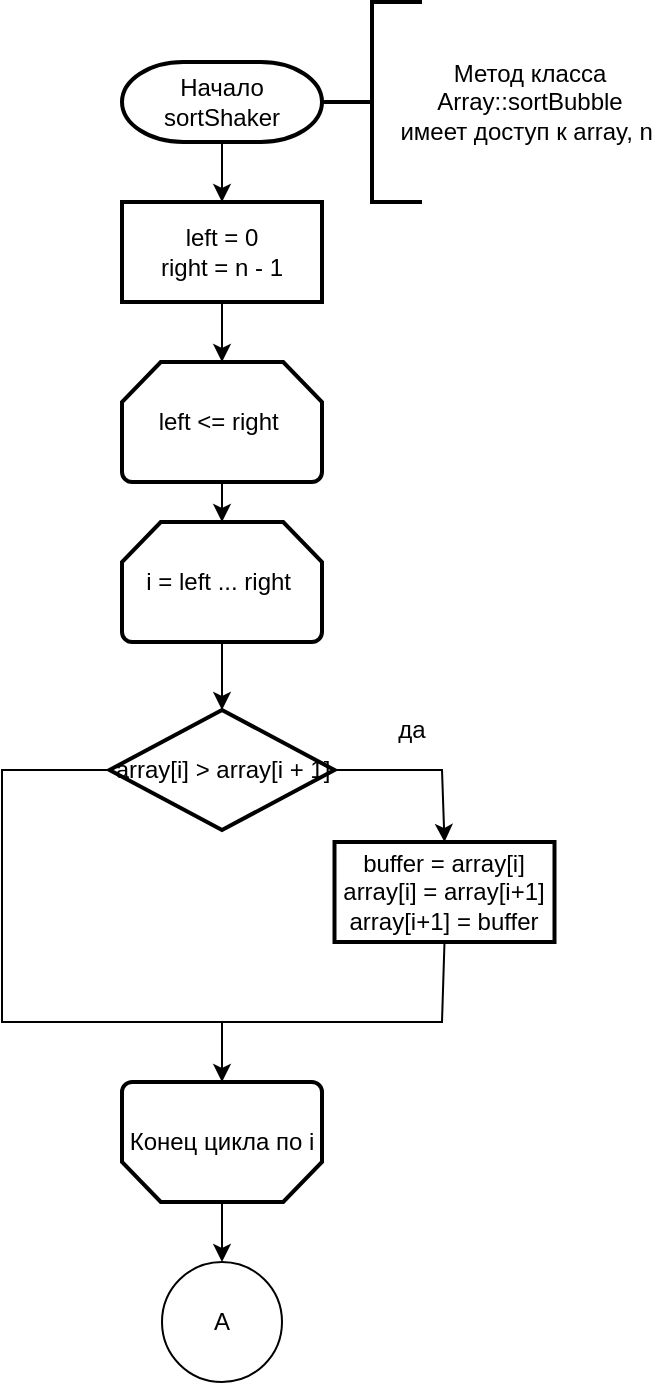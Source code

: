 <mxfile>
    <diagram id="nAmVzRj_0aK_JGSW3zIz" name="Страница 1">
        <mxGraphModel dx="612" dy="631" grid="1" gridSize="10" guides="1" tooltips="1" connect="1" arrows="1" fold="1" page="1" pageScale="1" pageWidth="827" pageHeight="1169" math="0" shadow="0">
            <root>
                <mxCell id="0"/>
                <mxCell id="1" parent="0"/>
                <mxCell id="3" value="Начало sortShaker" style="strokeWidth=2;html=1;shape=mxgraph.flowchart.terminator;whiteSpace=wrap;" parent="1" vertex="1">
                    <mxGeometry x="140" y="130" width="100" height="40" as="geometry"/>
                </mxCell>
                <mxCell id="5" value="i = left ... right&amp;nbsp;" style="strokeWidth=2;html=1;shape=mxgraph.flowchart.loop_limit;whiteSpace=wrap;" parent="1" vertex="1">
                    <mxGeometry x="140" y="360" width="100" height="60" as="geometry"/>
                </mxCell>
                <mxCell id="8" value="Конец цикла по i" style="strokeWidth=2;html=1;shape=mxgraph.flowchart.loop_limit;whiteSpace=wrap;direction=west;fillColor=none;" parent="1" vertex="1">
                    <mxGeometry x="140" y="640" width="100" height="60" as="geometry"/>
                </mxCell>
                <mxCell id="9" value="array[i] &amp;gt; array[i + 1]" style="strokeWidth=2;html=1;shape=mxgraph.flowchart.decision;whiteSpace=wrap;fillColor=none;" parent="1" vertex="1">
                    <mxGeometry x="133.75" y="454" width="112.5" height="60" as="geometry"/>
                </mxCell>
                <mxCell id="10" value="buffer = array[i]&lt;br&gt;array[i] = array[i+1]&lt;br&gt;array[i+1] = buffer&lt;span style=&quot;color: rgba(0 , 0 , 0 , 0) ; font-family: monospace ; font-size: 0px&quot;&gt;%3CmxGraphModel%3E%3Croot%3E%3CmxCell%20id%3D%220%22%2F%3E%3CmxCell%20id%3D%221%22%20parent%3D%220%22%2F%3E%3CmxCell%20id%3D%222%22%20value%3D%22buffer%20%3D%20array%5Bi%5D%26lt%3Bbr%26gt%3Barray%5Bi%5D%20%3D%20array%5Bj%5D%26lt%3Bbr%26gt%3Barray%5Bj%5D%20%3D%20buffer%22%20style%3D%22rounded%3D0%3BwhiteSpace%3Dwrap%3Bhtml%3D1%3BabsoluteArcSize%3D1%3BarcSize%3D14%3BstrokeWidth%3D2%3BfillColor%3Dnone%3B%22%20vertex%3D%221%22%20parent%3D%221%22%3E%3CmxGeometry%20x%3D%22250%22%20y%3D%22340%22%20width%3D%22100%22%20height%3D%2250%22%20as%3D%22geometry%22%2F%3E%3C%2FmxCell%3E%3C%2Froot%3E%3C%2FmxGraphModel%3E&lt;/span&gt;" style="rounded=0;whiteSpace=wrap;html=1;absoluteArcSize=1;arcSize=14;strokeWidth=2;fillColor=none;" parent="1" vertex="1">
                    <mxGeometry x="246.25" y="520" width="110" height="50" as="geometry"/>
                </mxCell>
                <mxCell id="11" value="" style="endArrow=classic;html=1;exitX=0.5;exitY=1;exitDx=0;exitDy=0;exitPerimeter=0;entryX=0.5;entryY=0;entryDx=0;entryDy=0;" parent="1" source="3" target="25" edge="1">
                    <mxGeometry width="50" height="50" relative="1" as="geometry">
                        <mxPoint x="220" y="490" as="sourcePoint"/>
                        <mxPoint x="270" y="440" as="targetPoint"/>
                    </mxGeometry>
                </mxCell>
                <mxCell id="13" value="" style="endArrow=classic;html=1;exitX=0.5;exitY=1;exitDx=0;exitDy=0;exitPerimeter=0;entryX=0.5;entryY=0;entryDx=0;entryDy=0;entryPerimeter=0;" parent="1" target="9" edge="1">
                    <mxGeometry width="50" height="50" relative="1" as="geometry">
                        <mxPoint x="190" y="420" as="sourcePoint"/>
                        <mxPoint x="270" y="260" as="targetPoint"/>
                    </mxGeometry>
                </mxCell>
                <mxCell id="14" value="" style="endArrow=classic;html=1;exitX=1;exitY=0.5;exitDx=0;exitDy=0;exitPerimeter=0;rounded=0;entryX=0.5;entryY=0;entryDx=0;entryDy=0;" parent="1" source="9" target="10" edge="1">
                    <mxGeometry width="50" height="50" relative="1" as="geometry">
                        <mxPoint x="220" y="584" as="sourcePoint"/>
                        <mxPoint x="300" y="490" as="targetPoint"/>
                        <Array as="points">
                            <mxPoint x="300" y="484"/>
                        </Array>
                    </mxGeometry>
                </mxCell>
                <mxCell id="15" value="" style="endArrow=none;html=1;exitX=0.5;exitY=1;exitDx=0;exitDy=0;rounded=0;endFill=0;" parent="1" source="10" edge="1">
                    <mxGeometry width="50" height="50" relative="1" as="geometry">
                        <mxPoint x="300.0" y="599" as="sourcePoint"/>
                        <mxPoint x="190" y="610" as="targetPoint"/>
                        <Array as="points">
                            <mxPoint x="300" y="610"/>
                        </Array>
                    </mxGeometry>
                </mxCell>
                <mxCell id="16" value="" style="endArrow=none;html=1;exitX=0;exitY=0.5;exitDx=0;exitDy=0;exitPerimeter=0;rounded=0;endFill=0;" parent="1" source="9" edge="1">
                    <mxGeometry width="50" height="50" relative="1" as="geometry">
                        <mxPoint x="220" y="684" as="sourcePoint"/>
                        <mxPoint x="190" y="610" as="targetPoint"/>
                        <Array as="points">
                            <mxPoint x="80" y="484"/>
                            <mxPoint x="80" y="610"/>
                        </Array>
                    </mxGeometry>
                </mxCell>
                <mxCell id="17" value="" style="endArrow=classic;html=1;entryX=0.5;entryY=1;entryDx=0;entryDy=0;entryPerimeter=0;" parent="1" edge="1">
                    <mxGeometry width="50" height="50" relative="1" as="geometry">
                        <mxPoint x="190" y="610" as="sourcePoint"/>
                        <mxPoint x="190" y="640" as="targetPoint"/>
                    </mxGeometry>
                </mxCell>
                <mxCell id="21" value="" style="strokeWidth=2;html=1;shape=mxgraph.flowchart.annotation_2;align=left;labelPosition=right;pointerEvents=1;rounded=0;fillColor=none;" parent="1" vertex="1">
                    <mxGeometry x="240" y="100" width="50" height="100" as="geometry"/>
                </mxCell>
                <mxCell id="22" value="да&lt;br&gt;" style="text;html=1;strokeColor=none;fillColor=none;align=center;verticalAlign=middle;whiteSpace=wrap;rounded=0;" parent="1" vertex="1">
                    <mxGeometry x="265" y="454" width="40" height="20" as="geometry"/>
                </mxCell>
                <mxCell id="23" value="Метод класса Array::sortBubble&lt;br&gt;имеет доступ к array, n&amp;nbsp;" style="text;html=1;strokeColor=none;fillColor=none;align=center;verticalAlign=middle;whiteSpace=wrap;rounded=0;" parent="1" vertex="1">
                    <mxGeometry x="274" y="120" width="140" height="60" as="geometry"/>
                </mxCell>
                <mxCell id="34" value="" style="edgeStyle=orthogonalEdgeStyle;rounded=0;orthogonalLoop=1;jettySize=auto;html=1;" edge="1" parent="1" source="25" target="33">
                    <mxGeometry relative="1" as="geometry"/>
                </mxCell>
                <mxCell id="25" value="left = 0&lt;br&gt;right = n - 1" style="rounded=0;whiteSpace=wrap;html=1;absoluteArcSize=1;arcSize=14;strokeWidth=2;fillColor=none;" parent="1" vertex="1">
                    <mxGeometry x="140" y="200" width="100" height="50" as="geometry"/>
                </mxCell>
                <mxCell id="31" value="" style="endArrow=classic;html=1;exitX=0.5;exitY=0;exitDx=0;exitDy=0;exitPerimeter=0;entryX=0.5;entryY=0;entryDx=0;entryDy=0;" parent="1" source="8" edge="1" target="35">
                    <mxGeometry width="50" height="50" relative="1" as="geometry">
                        <mxPoint x="220" y="780" as="sourcePoint"/>
                        <mxPoint x="190" y="720" as="targetPoint"/>
                    </mxGeometry>
                </mxCell>
                <mxCell id="32" value="" style="endArrow=classic;html=1;exitX=0.5;exitY=1;exitDx=0;exitDy=0;entryX=0.5;entryY=0;entryDx=0;entryDy=0;entryPerimeter=0;" parent="1" target="5" edge="1">
                    <mxGeometry width="50" height="50" relative="1" as="geometry">
                        <mxPoint x="190" y="340" as="sourcePoint"/>
                        <mxPoint x="270" y="320" as="targetPoint"/>
                    </mxGeometry>
                </mxCell>
                <mxCell id="33" value="left &amp;lt;= right&amp;nbsp;" style="strokeWidth=2;html=1;shape=mxgraph.flowchart.loop_limit;whiteSpace=wrap;" vertex="1" parent="1">
                    <mxGeometry x="140" y="280" width="100" height="60" as="geometry"/>
                </mxCell>
                <mxCell id="35" value="A" style="ellipse;whiteSpace=wrap;html=1;aspect=fixed;" vertex="1" parent="1">
                    <mxGeometry x="160" y="730" width="60" height="60" as="geometry"/>
                </mxCell>
            </root>
        </mxGraphModel>
    </diagram>
</mxfile>